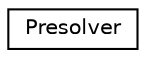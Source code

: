 digraph "Graphical Class Hierarchy"
{
 // LATEX_PDF_SIZE
  edge [fontname="Helvetica",fontsize="10",labelfontname="Helvetica",labelfontsize="10"];
  node [fontname="Helvetica",fontsize="10",shape=record];
  rankdir="LR";
  Node0 [label="Presolver",height=0.2,width=0.4,color="black", fillcolor="white", style="filled",URL="$classoperations__research_1_1fz_1_1_presolver.html",tooltip=" "];
}
